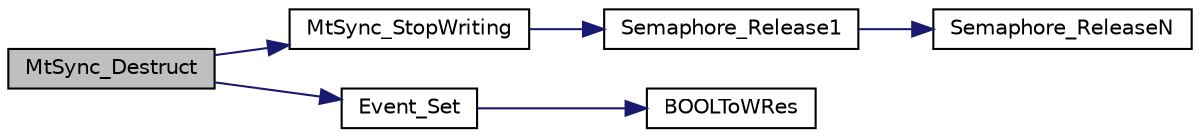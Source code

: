 digraph G
{
  edge [fontname="Helvetica",fontsize="10",labelfontname="Helvetica",labelfontsize="10"];
  node [fontname="Helvetica",fontsize="10",shape=record];
  rankdir="LR";
  Node1 [label="MtSync_Destruct",height=0.2,width=0.4,color="black", fillcolor="grey75", style="filled" fontcolor="black"];
  Node1 -> Node2 [color="midnightblue",fontsize="10",style="solid",fontname="Helvetica"];
  Node2 [label="MtSync_StopWriting",height=0.2,width=0.4,color="black", fillcolor="white", style="filled",URL="$_lz_find_mt_8c.html#a8df1d3212ac2c1d3e5f11c0778ec6536"];
  Node2 -> Node3 [color="midnightblue",fontsize="10",style="solid",fontname="Helvetica"];
  Node3 [label="Semaphore_Release1",height=0.2,width=0.4,color="black", fillcolor="white", style="filled",URL="$_threads_8c.html#a6d392082486c2dd897b1256a5b5eb8f7"];
  Node3 -> Node4 [color="midnightblue",fontsize="10",style="solid",fontname="Helvetica"];
  Node4 [label="Semaphore_ReleaseN",height=0.2,width=0.4,color="black", fillcolor="white", style="filled",URL="$_threads_8c.html#a1dfc591d0c0c4fcc8881567bfa146498"];
  Node1 -> Node5 [color="midnightblue",fontsize="10",style="solid",fontname="Helvetica"];
  Node5 [label="Event_Set",height=0.2,width=0.4,color="black", fillcolor="white", style="filled",URL="$_threads_8c.html#a4c894884b1268b8d00d2a96489ba89e3"];
  Node5 -> Node6 [color="midnightblue",fontsize="10",style="solid",fontname="Helvetica"];
  Node6 [label="BOOLToWRes",height=0.2,width=0.4,color="black", fillcolor="white", style="filled",URL="$_threads_8c.html#a4cab6ca310179ac5fd522acd3fa59a50"];
}
